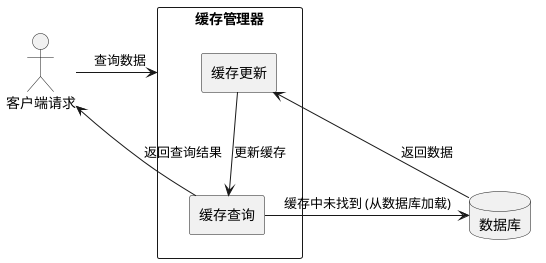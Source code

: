 @startuml
actor "客户端请求" as Client
rectangle "缓存管理器" as CacheManager {
    rectangle "缓存查询" as CacheLookup
    rectangle "缓存更新" as CacheUpdate
}
database "数据库" as DB

Client -> CacheManager : 查询数据
CacheLookup -> DB : 缓存中未找到 (从数据库加载)
DB --> CacheUpdate : 返回数据
CacheUpdate --> CacheLookup : 更新缓存
CacheLookup ->  Client: 返回查询结果
@enduml